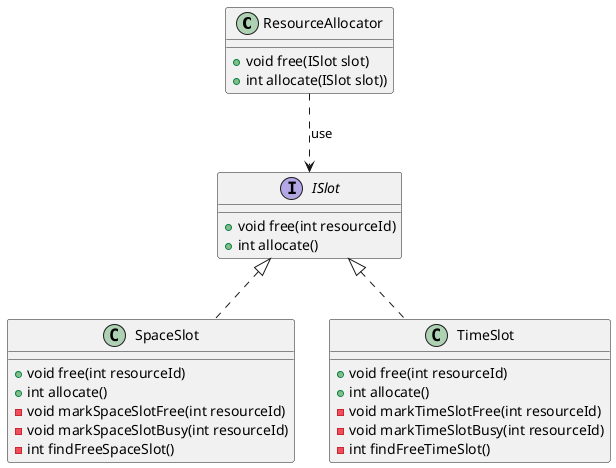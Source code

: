 @startuml
'https://plantuml.com/class-diagram
class ResourceAllocator{
    + void free(ISlot slot)
    + int allocate(ISlot slot))
}
interface ISlot {
    + void free(int resourceId)
    + int allocate()
}
class SpaceSlot implements ISlot{
    + void free(int resourceId)
    + int allocate()
    - void markSpaceSlotFree(int resourceId)
    - void markSpaceSlotBusy(int resourceId)
    - int findFreeSpaceSlot()
}
class TimeSlot implements ISlot{
    + void free(int resourceId)
    + int allocate()
    - void markTimeSlotFree(int resourceId)
    - void markTimeSlotBusy(int resourceId)
    - int findFreeTimeSlot()
}
ResourceAllocator ..> ISlot : use
@enduml